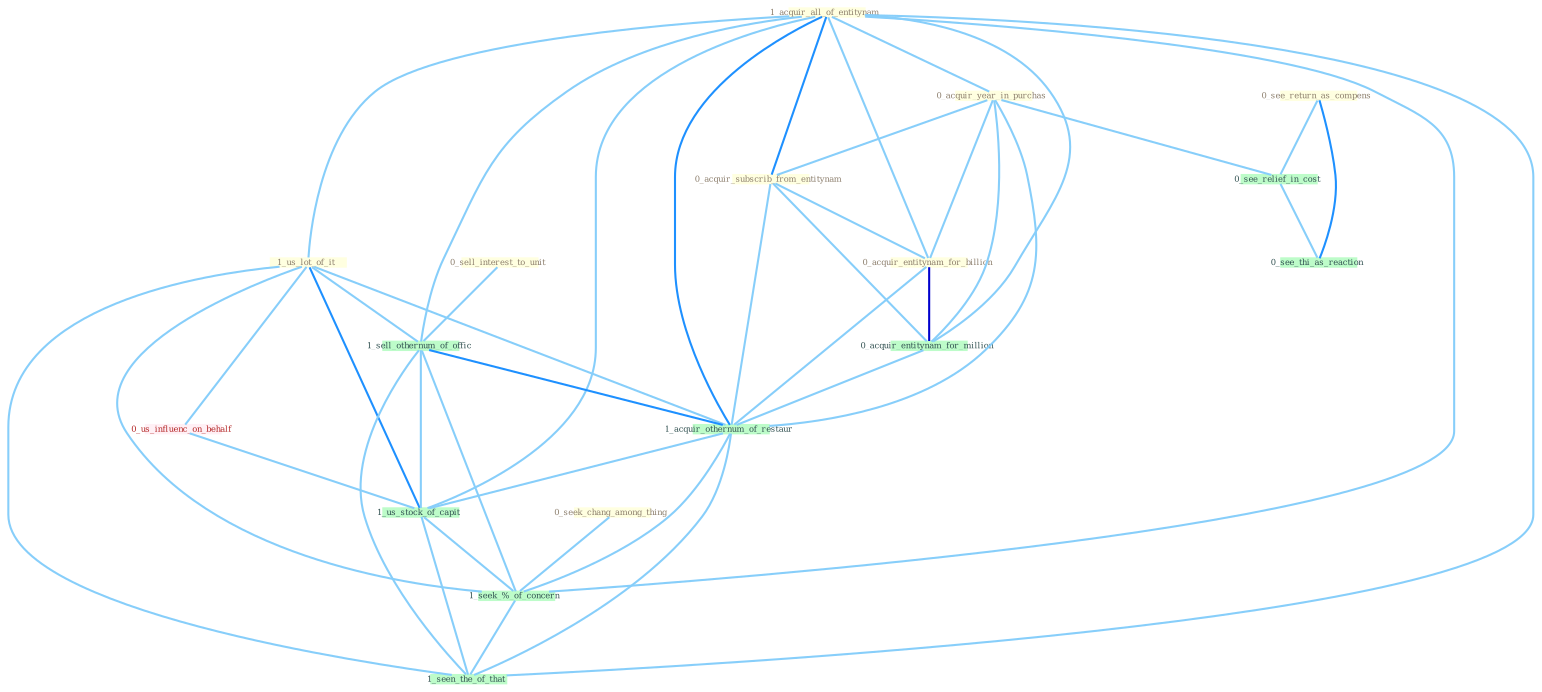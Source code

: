 Graph G{ 
    node
    [shape=polygon,style=filled,width=.5,height=.06,color="#BDFCC9",fixedsize=true,fontsize=4,
    fontcolor="#2f4f4f"];
    {node
    [color="#ffffe0", fontcolor="#8b7d6b"] "1_acquir_all_of_entitynam " "0_acquir_year_in_purchas " "0_seek_chang_among_thing " "1_us_lot_of_it " "0_see_return_as_compens " "0_sell_interest_to_unit " "0_acquir_subscrib_from_entitynam " "0_acquir_entitynam_for_billion "}
{node [color="#fff0f5", fontcolor="#b22222"] "0_us_influenc_on_behalf "}
edge [color="#B0E2FF"];

	"1_acquir_all_of_entitynam " -- "0_acquir_year_in_purchas " [w="1", color="#87cefa" ];
	"1_acquir_all_of_entitynam " -- "1_us_lot_of_it " [w="1", color="#87cefa" ];
	"1_acquir_all_of_entitynam " -- "0_acquir_subscrib_from_entitynam " [w="2", color="#1e90ff" , len=0.8];
	"1_acquir_all_of_entitynam " -- "0_acquir_entitynam_for_billion " [w="1", color="#87cefa" ];
	"1_acquir_all_of_entitynam " -- "0_acquir_entitynam_for_million " [w="1", color="#87cefa" ];
	"1_acquir_all_of_entitynam " -- "1_sell_othernum_of_offic " [w="1", color="#87cefa" ];
	"1_acquir_all_of_entitynam " -- "1_acquir_othernum_of_restaur " [w="2", color="#1e90ff" , len=0.8];
	"1_acquir_all_of_entitynam " -- "1_us_stock_of_capit " [w="1", color="#87cefa" ];
	"1_acquir_all_of_entitynam " -- "1_seek_%_of_concern " [w="1", color="#87cefa" ];
	"1_acquir_all_of_entitynam " -- "1_seen_the_of_that " [w="1", color="#87cefa" ];
	"0_acquir_year_in_purchas " -- "0_acquir_subscrib_from_entitynam " [w="1", color="#87cefa" ];
	"0_acquir_year_in_purchas " -- "0_acquir_entitynam_for_billion " [w="1", color="#87cefa" ];
	"0_acquir_year_in_purchas " -- "0_acquir_entitynam_for_million " [w="1", color="#87cefa" ];
	"0_acquir_year_in_purchas " -- "0_see_relief_in_cost " [w="1", color="#87cefa" ];
	"0_acquir_year_in_purchas " -- "1_acquir_othernum_of_restaur " [w="1", color="#87cefa" ];
	"0_seek_chang_among_thing " -- "1_seek_%_of_concern " [w="1", color="#87cefa" ];
	"1_us_lot_of_it " -- "1_sell_othernum_of_offic " [w="1", color="#87cefa" ];
	"1_us_lot_of_it " -- "0_us_influenc_on_behalf " [w="1", color="#87cefa" ];
	"1_us_lot_of_it " -- "1_acquir_othernum_of_restaur " [w="1", color="#87cefa" ];
	"1_us_lot_of_it " -- "1_us_stock_of_capit " [w="2", color="#1e90ff" , len=0.8];
	"1_us_lot_of_it " -- "1_seek_%_of_concern " [w="1", color="#87cefa" ];
	"1_us_lot_of_it " -- "1_seen_the_of_that " [w="1", color="#87cefa" ];
	"0_see_return_as_compens " -- "0_see_relief_in_cost " [w="1", color="#87cefa" ];
	"0_see_return_as_compens " -- "0_see_thi_as_reaction " [w="2", color="#1e90ff" , len=0.8];
	"0_sell_interest_to_unit " -- "1_sell_othernum_of_offic " [w="1", color="#87cefa" ];
	"0_acquir_subscrib_from_entitynam " -- "0_acquir_entitynam_for_billion " [w="1", color="#87cefa" ];
	"0_acquir_subscrib_from_entitynam " -- "0_acquir_entitynam_for_million " [w="1", color="#87cefa" ];
	"0_acquir_subscrib_from_entitynam " -- "1_acquir_othernum_of_restaur " [w="1", color="#87cefa" ];
	"0_acquir_entitynam_for_billion " -- "0_acquir_entitynam_for_million " [w="3", color="#0000cd" , len=0.6];
	"0_acquir_entitynam_for_billion " -- "1_acquir_othernum_of_restaur " [w="1", color="#87cefa" ];
	"0_acquir_entitynam_for_million " -- "1_acquir_othernum_of_restaur " [w="1", color="#87cefa" ];
	"1_sell_othernum_of_offic " -- "1_acquir_othernum_of_restaur " [w="2", color="#1e90ff" , len=0.8];
	"1_sell_othernum_of_offic " -- "1_us_stock_of_capit " [w="1", color="#87cefa" ];
	"1_sell_othernum_of_offic " -- "1_seek_%_of_concern " [w="1", color="#87cefa" ];
	"1_sell_othernum_of_offic " -- "1_seen_the_of_that " [w="1", color="#87cefa" ];
	"0_us_influenc_on_behalf " -- "1_us_stock_of_capit " [w="1", color="#87cefa" ];
	"0_see_relief_in_cost " -- "0_see_thi_as_reaction " [w="1", color="#87cefa" ];
	"1_acquir_othernum_of_restaur " -- "1_us_stock_of_capit " [w="1", color="#87cefa" ];
	"1_acquir_othernum_of_restaur " -- "1_seek_%_of_concern " [w="1", color="#87cefa" ];
	"1_acquir_othernum_of_restaur " -- "1_seen_the_of_that " [w="1", color="#87cefa" ];
	"1_us_stock_of_capit " -- "1_seek_%_of_concern " [w="1", color="#87cefa" ];
	"1_us_stock_of_capit " -- "1_seen_the_of_that " [w="1", color="#87cefa" ];
	"1_seek_%_of_concern " -- "1_seen_the_of_that " [w="1", color="#87cefa" ];
}